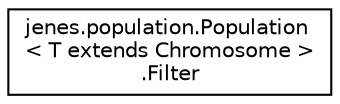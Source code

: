 digraph "Representación gráfica de la clase"
{
  edge [fontname="Helvetica",fontsize="10",labelfontname="Helvetica",labelfontsize="10"];
  node [fontname="Helvetica",fontsize="10",shape=record];
  rankdir="LR";
  Node1 [label="jenes.population.Population\l\< T extends Chromosome \>\l.Filter",height=0.2,width=0.4,color="black", fillcolor="white", style="filled",URL="$interfacejenes_1_1population_1_1_population_3_01_t_01extends_01_chromosome_01_4_1_1_filter.html"];
}
